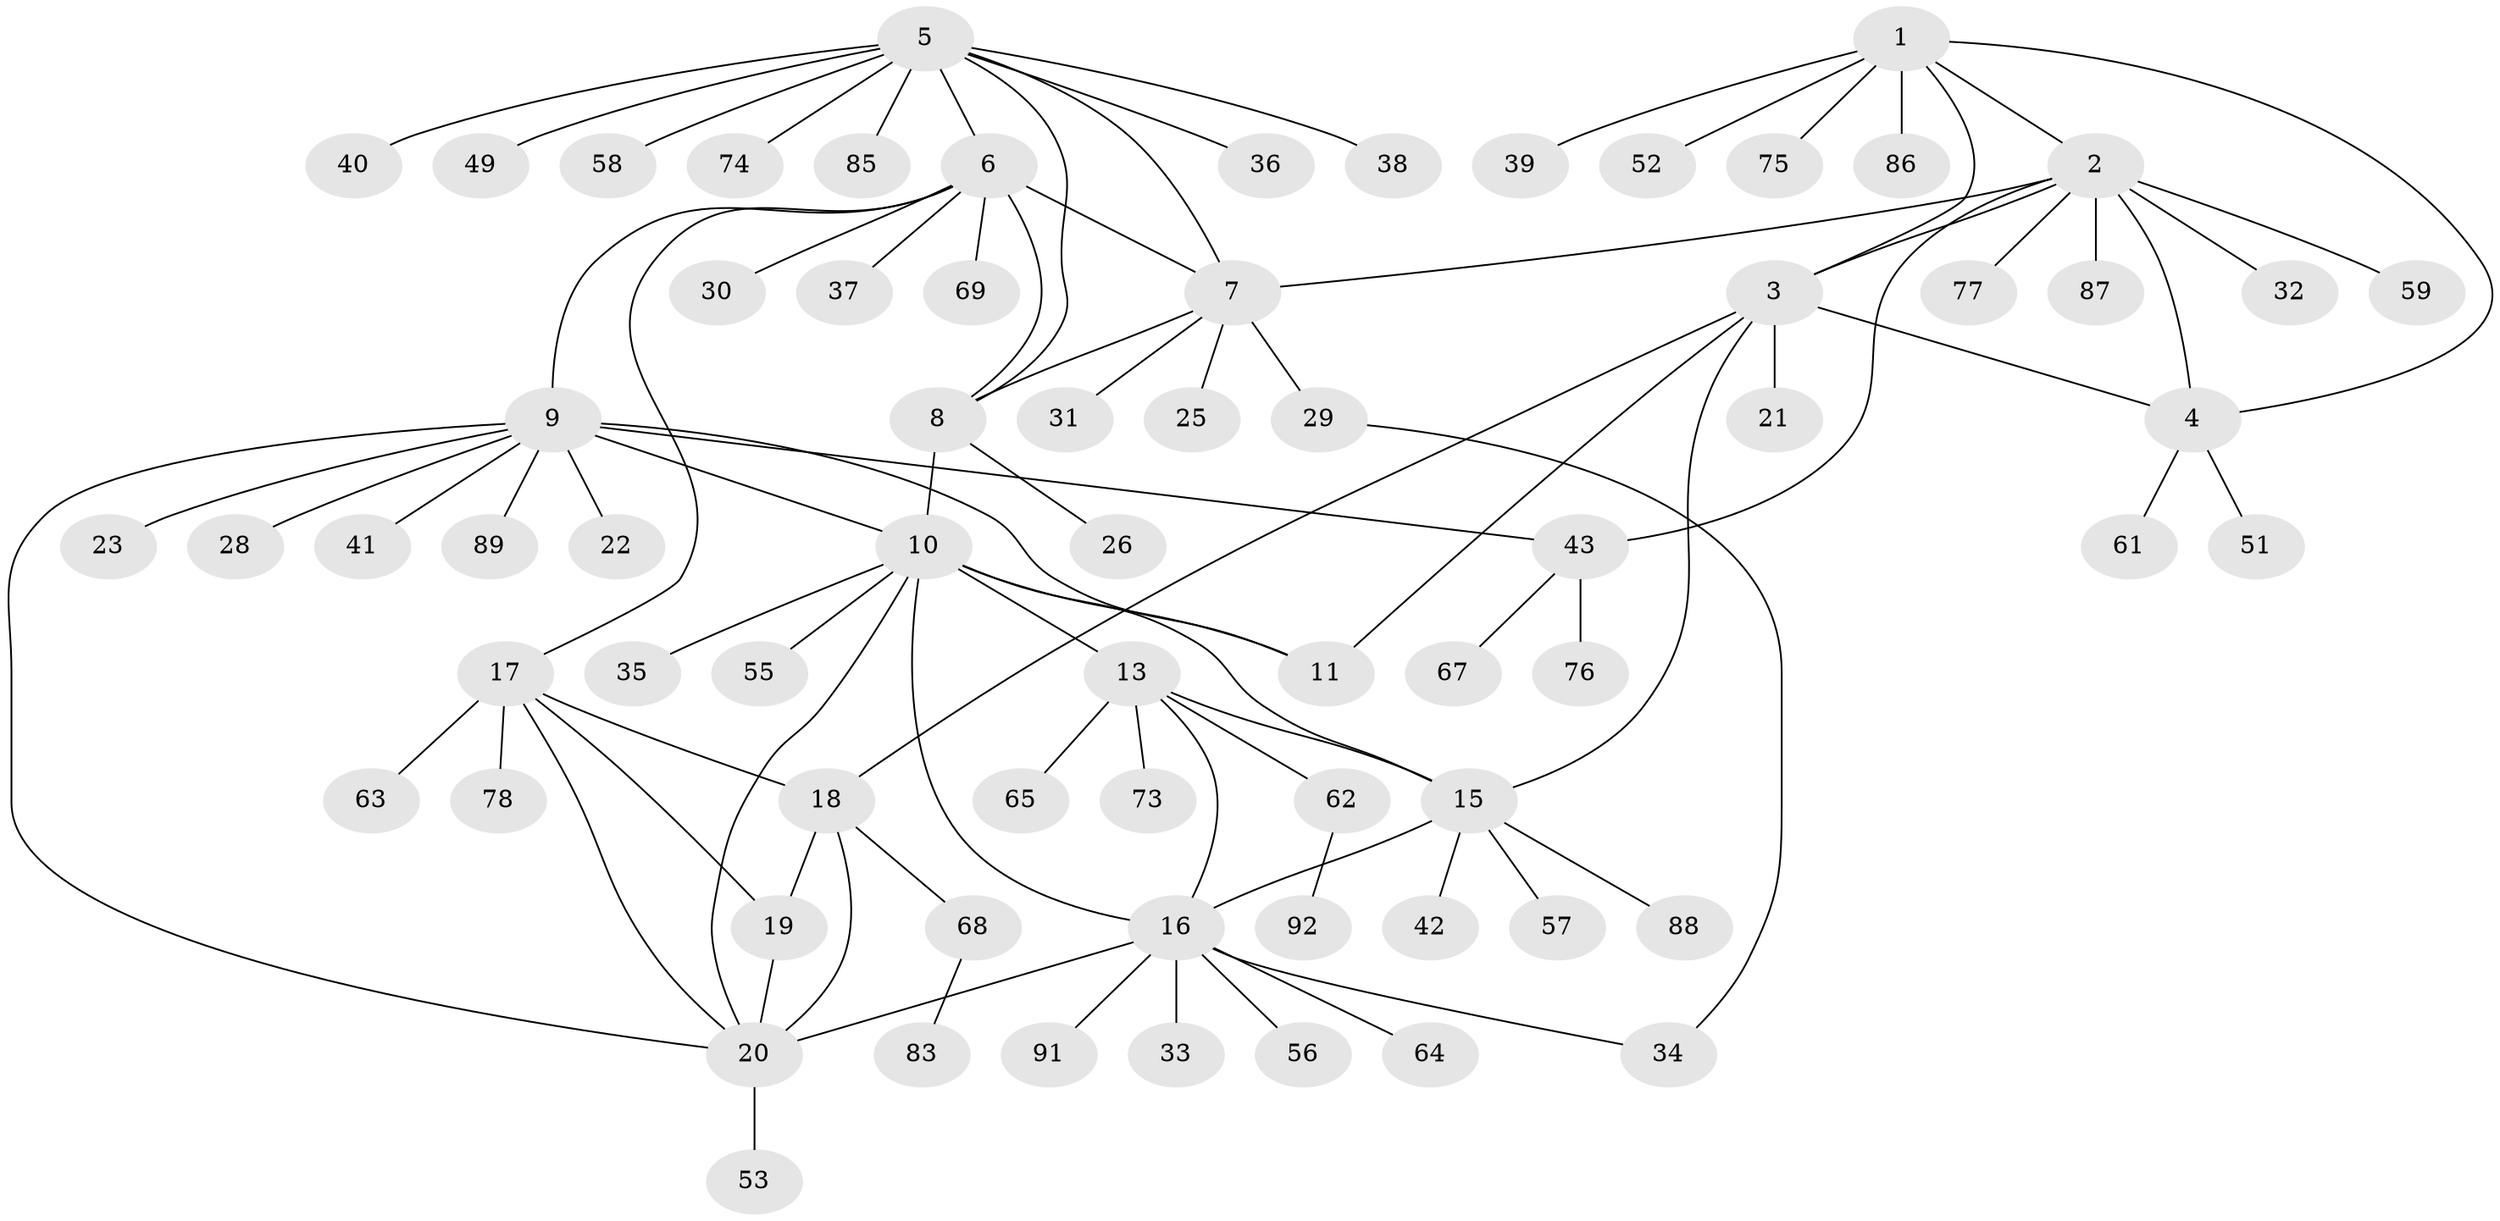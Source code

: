 // Generated by graph-tools (version 1.1) at 2025/24/03/03/25 07:24:15]
// undirected, 70 vertices, 91 edges
graph export_dot {
graph [start="1"]
  node [color=gray90,style=filled];
  1 [super="+60"];
  2 [super="+48"];
  3;
  4 [super="+80"];
  5 [super="+27"];
  6 [super="+45"];
  7 [super="+50"];
  8 [super="+24"];
  9 [super="+81"];
  10 [super="+14"];
  11 [super="+12"];
  13;
  15 [super="+47"];
  16 [super="+66"];
  17 [super="+46"];
  18 [super="+90"];
  19;
  20 [super="+84"];
  21;
  22 [super="+54"];
  23 [super="+70"];
  25;
  26;
  28;
  29 [super="+72"];
  30;
  31;
  32;
  33;
  34;
  35;
  36 [super="+71"];
  37;
  38;
  39;
  40;
  41;
  42;
  43 [super="+44"];
  49;
  51;
  52;
  53;
  55;
  56;
  57;
  58;
  59;
  61;
  62;
  63;
  64;
  65;
  67 [super="+79"];
  68 [super="+82"];
  69;
  73;
  74;
  75;
  76;
  77;
  78;
  83;
  85;
  86;
  87;
  88;
  89;
  91;
  92;
  1 -- 2;
  1 -- 3;
  1 -- 4;
  1 -- 39;
  1 -- 52;
  1 -- 75;
  1 -- 86;
  2 -- 3;
  2 -- 4;
  2 -- 7;
  2 -- 32;
  2 -- 59;
  2 -- 87;
  2 -- 77;
  2 -- 43;
  3 -- 4;
  3 -- 15;
  3 -- 18;
  3 -- 21;
  3 -- 11;
  4 -- 51;
  4 -- 61;
  5 -- 6;
  5 -- 7;
  5 -- 8;
  5 -- 36;
  5 -- 38;
  5 -- 40;
  5 -- 49;
  5 -- 85;
  5 -- 74;
  5 -- 58;
  6 -- 7;
  6 -- 8;
  6 -- 9 [weight=2];
  6 -- 17;
  6 -- 30;
  6 -- 37;
  6 -- 69;
  7 -- 8;
  7 -- 25;
  7 -- 29;
  7 -- 31;
  8 -- 26;
  8 -- 10;
  9 -- 10;
  9 -- 11 [weight=2];
  9 -- 22;
  9 -- 23;
  9 -- 28;
  9 -- 41;
  9 -- 43;
  9 -- 89;
  9 -- 20;
  10 -- 11 [weight=2];
  10 -- 20;
  10 -- 16;
  10 -- 35;
  10 -- 55;
  10 -- 13;
  10 -- 15;
  13 -- 15;
  13 -- 16;
  13 -- 62;
  13 -- 65;
  13 -- 73;
  15 -- 16;
  15 -- 42;
  15 -- 57;
  15 -- 88;
  16 -- 20;
  16 -- 33;
  16 -- 34;
  16 -- 56;
  16 -- 64;
  16 -- 91;
  17 -- 18;
  17 -- 19;
  17 -- 20;
  17 -- 63;
  17 -- 78;
  18 -- 19;
  18 -- 20;
  18 -- 68;
  19 -- 20;
  20 -- 53;
  29 -- 34;
  43 -- 67;
  43 -- 76;
  62 -- 92;
  68 -- 83;
}

